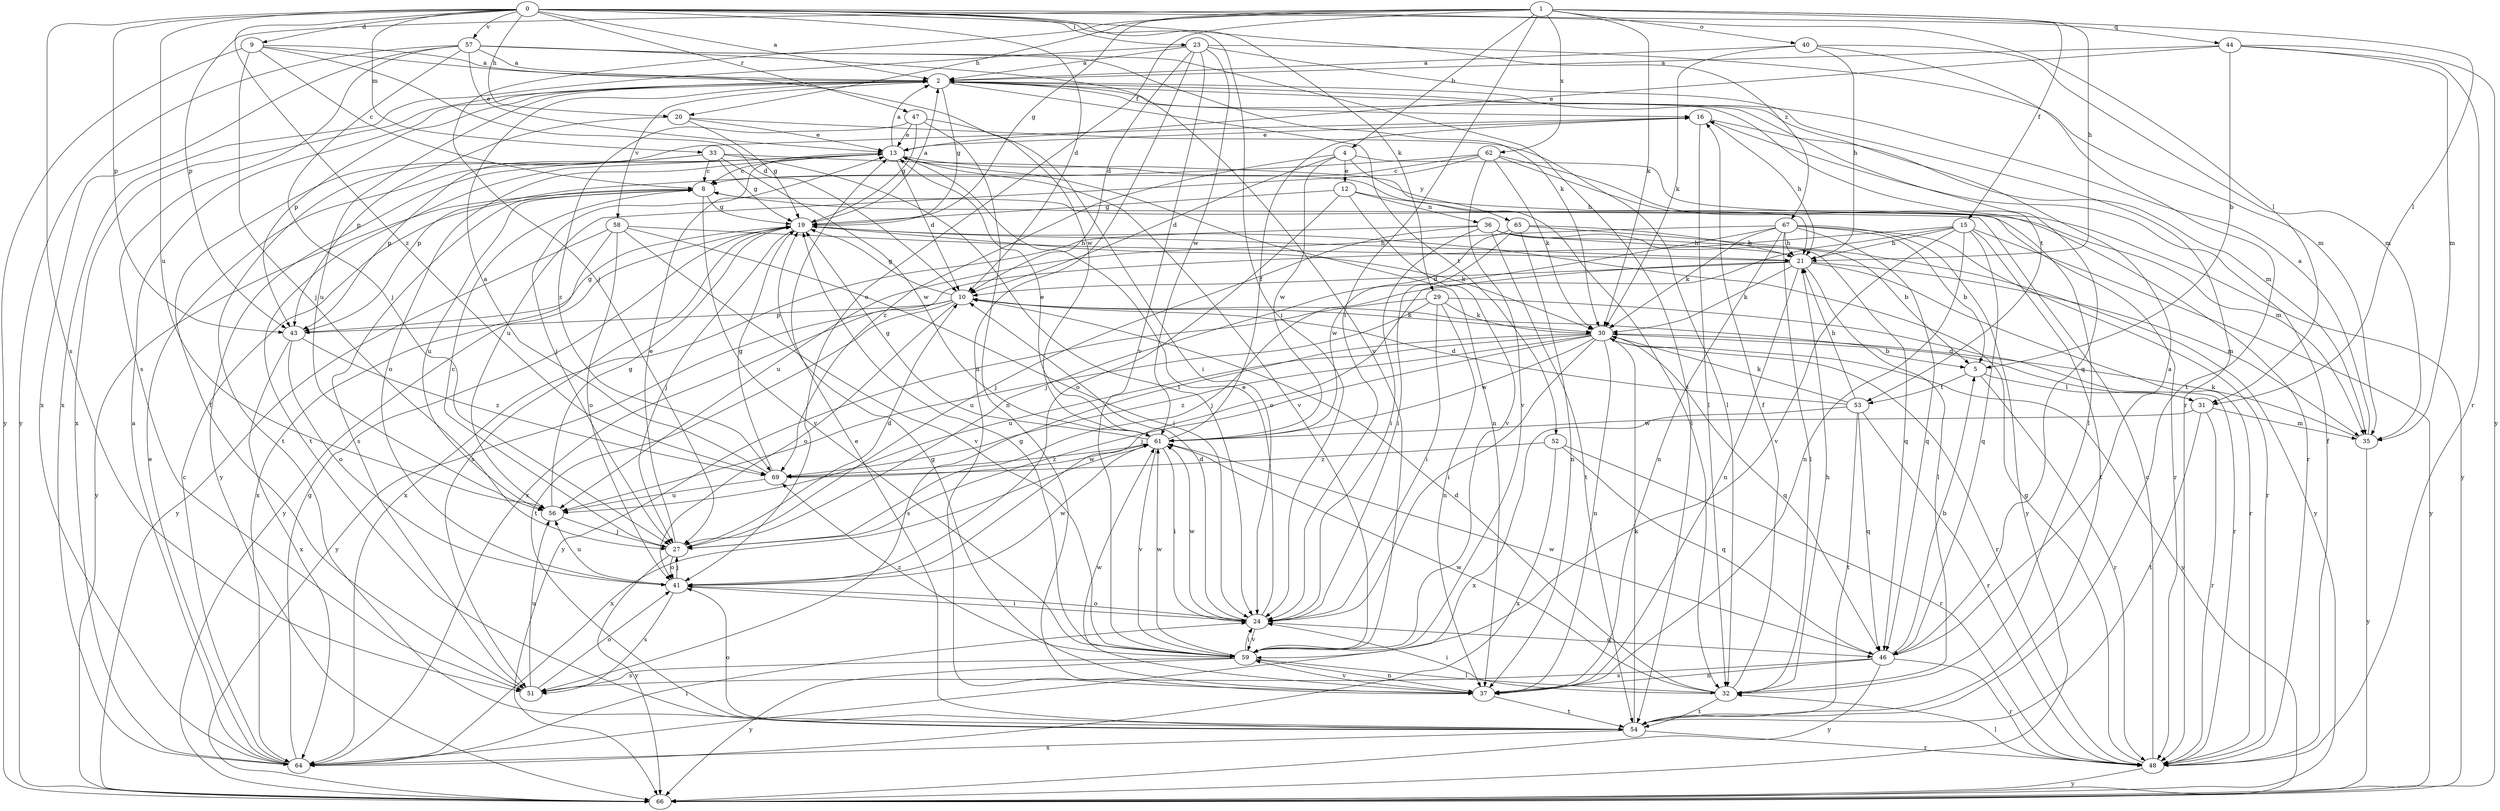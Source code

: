 strict digraph  {
0;
1;
2;
4;
5;
8;
9;
10;
12;
13;
15;
16;
19;
20;
21;
23;
24;
27;
29;
30;
31;
32;
33;
35;
36;
37;
40;
41;
43;
44;
46;
47;
48;
51;
52;
53;
54;
56;
57;
58;
59;
61;
62;
64;
65;
66;
67;
69;
0 -> 2  [label=a];
0 -> 9  [label=d];
0 -> 10  [label=d];
0 -> 20  [label=h];
0 -> 23  [label=i];
0 -> 24  [label=i];
0 -> 29  [label=k];
0 -> 31  [label=l];
0 -> 33  [label=m];
0 -> 43  [label=p];
0 -> 44  [label=q];
0 -> 47  [label=r];
0 -> 51  [label=s];
0 -> 56  [label=u];
0 -> 57  [label=v];
0 -> 67  [label=z];
0 -> 69  [label=z];
1 -> 4  [label=b];
1 -> 15  [label=f];
1 -> 19  [label=g];
1 -> 20  [label=h];
1 -> 21  [label=h];
1 -> 24  [label=i];
1 -> 27  [label=j];
1 -> 30  [label=k];
1 -> 31  [label=l];
1 -> 40  [label=o];
1 -> 41  [label=o];
1 -> 43  [label=p];
1 -> 62  [label=x];
2 -> 16  [label=f];
2 -> 19  [label=g];
2 -> 43  [label=p];
2 -> 46  [label=q];
2 -> 52  [label=t];
2 -> 53  [label=t];
2 -> 56  [label=u];
2 -> 58  [label=v];
2 -> 64  [label=x];
4 -> 10  [label=d];
4 -> 12  [label=e];
4 -> 61  [label=w];
4 -> 65  [label=y];
4 -> 66  [label=y];
4 -> 69  [label=z];
5 -> 31  [label=l];
5 -> 48  [label=r];
5 -> 53  [label=t];
8 -> 19  [label=g];
8 -> 48  [label=r];
8 -> 51  [label=s];
8 -> 56  [label=u];
8 -> 59  [label=v];
8 -> 66  [label=y];
9 -> 2  [label=a];
9 -> 8  [label=c];
9 -> 10  [label=d];
9 -> 27  [label=j];
9 -> 61  [label=w];
9 -> 66  [label=y];
10 -> 19  [label=g];
10 -> 30  [label=k];
10 -> 41  [label=o];
10 -> 43  [label=p];
10 -> 54  [label=t];
10 -> 66  [label=y];
12 -> 19  [label=g];
12 -> 35  [label=m];
12 -> 36  [label=n];
12 -> 41  [label=o];
12 -> 59  [label=v];
13 -> 2  [label=a];
13 -> 8  [label=c];
13 -> 10  [label=d];
13 -> 21  [label=h];
13 -> 27  [label=j];
13 -> 37  [label=n];
13 -> 41  [label=o];
13 -> 54  [label=t];
13 -> 59  [label=v];
13 -> 66  [label=y];
15 -> 21  [label=h];
15 -> 37  [label=n];
15 -> 41  [label=o];
15 -> 46  [label=q];
15 -> 54  [label=t];
15 -> 59  [label=v];
15 -> 64  [label=x];
15 -> 66  [label=y];
16 -> 13  [label=e];
16 -> 21  [label=h];
16 -> 32  [label=l];
16 -> 35  [label=m];
19 -> 2  [label=a];
19 -> 21  [label=h];
19 -> 27  [label=j];
19 -> 30  [label=k];
19 -> 51  [label=s];
19 -> 66  [label=y];
20 -> 13  [label=e];
20 -> 19  [label=g];
20 -> 32  [label=l];
20 -> 43  [label=p];
21 -> 10  [label=d];
21 -> 27  [label=j];
21 -> 30  [label=k];
21 -> 32  [label=l];
21 -> 35  [label=m];
21 -> 37  [label=n];
21 -> 48  [label=r];
23 -> 2  [label=a];
23 -> 10  [label=d];
23 -> 35  [label=m];
23 -> 37  [label=n];
23 -> 48  [label=r];
23 -> 59  [label=v];
23 -> 61  [label=w];
23 -> 64  [label=x];
24 -> 10  [label=d];
24 -> 13  [label=e];
24 -> 41  [label=o];
24 -> 46  [label=q];
24 -> 59  [label=v];
24 -> 61  [label=w];
27 -> 8  [label=c];
27 -> 10  [label=d];
27 -> 13  [label=e];
27 -> 41  [label=o];
27 -> 66  [label=y];
29 -> 24  [label=i];
29 -> 30  [label=k];
29 -> 37  [label=n];
29 -> 48  [label=r];
29 -> 56  [label=u];
29 -> 66  [label=y];
30 -> 5  [label=b];
30 -> 24  [label=i];
30 -> 27  [label=j];
30 -> 37  [label=n];
30 -> 46  [label=q];
30 -> 48  [label=r];
30 -> 51  [label=s];
30 -> 56  [label=u];
30 -> 61  [label=w];
30 -> 66  [label=y];
30 -> 69  [label=z];
31 -> 10  [label=d];
31 -> 35  [label=m];
31 -> 48  [label=r];
31 -> 54  [label=t];
31 -> 61  [label=w];
32 -> 10  [label=d];
32 -> 16  [label=f];
32 -> 21  [label=h];
32 -> 24  [label=i];
32 -> 54  [label=t];
32 -> 61  [label=w];
33 -> 8  [label=c];
33 -> 19  [label=g];
33 -> 24  [label=i];
33 -> 32  [label=l];
33 -> 43  [label=p];
33 -> 54  [label=t];
33 -> 61  [label=w];
35 -> 2  [label=a];
35 -> 30  [label=k];
35 -> 66  [label=y];
36 -> 5  [label=b];
36 -> 21  [label=h];
36 -> 24  [label=i];
36 -> 27  [label=j];
36 -> 46  [label=q];
36 -> 54  [label=t];
36 -> 64  [label=x];
37 -> 19  [label=g];
37 -> 54  [label=t];
37 -> 59  [label=v];
37 -> 61  [label=w];
40 -> 2  [label=a];
40 -> 21  [label=h];
40 -> 30  [label=k];
40 -> 35  [label=m];
40 -> 54  [label=t];
41 -> 24  [label=i];
41 -> 27  [label=j];
41 -> 51  [label=s];
41 -> 56  [label=u];
41 -> 61  [label=w];
43 -> 19  [label=g];
43 -> 41  [label=o];
43 -> 64  [label=x];
43 -> 69  [label=z];
44 -> 2  [label=a];
44 -> 5  [label=b];
44 -> 13  [label=e];
44 -> 35  [label=m];
44 -> 48  [label=r];
44 -> 66  [label=y];
46 -> 2  [label=a];
46 -> 5  [label=b];
46 -> 37  [label=n];
46 -> 48  [label=r];
46 -> 51  [label=s];
46 -> 61  [label=w];
46 -> 66  [label=y];
47 -> 13  [label=e];
47 -> 19  [label=g];
47 -> 24  [label=i];
47 -> 37  [label=n];
47 -> 69  [label=z];
48 -> 8  [label=c];
48 -> 16  [label=f];
48 -> 19  [label=g];
48 -> 32  [label=l];
48 -> 66  [label=y];
51 -> 16  [label=f];
51 -> 41  [label=o];
51 -> 56  [label=u];
52 -> 46  [label=q];
52 -> 48  [label=r];
52 -> 64  [label=x];
52 -> 69  [label=z];
53 -> 10  [label=d];
53 -> 21  [label=h];
53 -> 30  [label=k];
53 -> 46  [label=q];
53 -> 48  [label=r];
53 -> 54  [label=t];
53 -> 64  [label=x];
54 -> 13  [label=e];
54 -> 30  [label=k];
54 -> 41  [label=o];
54 -> 48  [label=r];
54 -> 64  [label=x];
56 -> 19  [label=g];
56 -> 27  [label=j];
57 -> 2  [label=a];
57 -> 13  [label=e];
57 -> 27  [label=j];
57 -> 30  [label=k];
57 -> 51  [label=s];
57 -> 54  [label=t];
57 -> 59  [label=v];
57 -> 64  [label=x];
57 -> 66  [label=y];
58 -> 21  [label=h];
58 -> 24  [label=i];
58 -> 41  [label=o];
58 -> 59  [label=v];
58 -> 64  [label=x];
58 -> 66  [label=y];
59 -> 19  [label=g];
59 -> 24  [label=i];
59 -> 32  [label=l];
59 -> 37  [label=n];
59 -> 51  [label=s];
59 -> 61  [label=w];
59 -> 66  [label=y];
59 -> 69  [label=z];
61 -> 13  [label=e];
61 -> 16  [label=f];
61 -> 19  [label=g];
61 -> 24  [label=i];
61 -> 59  [label=v];
61 -> 64  [label=x];
61 -> 69  [label=z];
62 -> 8  [label=c];
62 -> 30  [label=k];
62 -> 32  [label=l];
62 -> 43  [label=p];
62 -> 48  [label=r];
62 -> 56  [label=u];
62 -> 59  [label=v];
64 -> 2  [label=a];
64 -> 8  [label=c];
64 -> 13  [label=e];
64 -> 19  [label=g];
64 -> 24  [label=i];
65 -> 21  [label=h];
65 -> 24  [label=i];
65 -> 37  [label=n];
65 -> 61  [label=w];
65 -> 66  [label=y];
67 -> 5  [label=b];
67 -> 21  [label=h];
67 -> 27  [label=j];
67 -> 30  [label=k];
67 -> 32  [label=l];
67 -> 37  [label=n];
67 -> 46  [label=q];
67 -> 48  [label=r];
67 -> 56  [label=u];
67 -> 66  [label=y];
69 -> 2  [label=a];
69 -> 19  [label=g];
69 -> 56  [label=u];
69 -> 61  [label=w];
}
